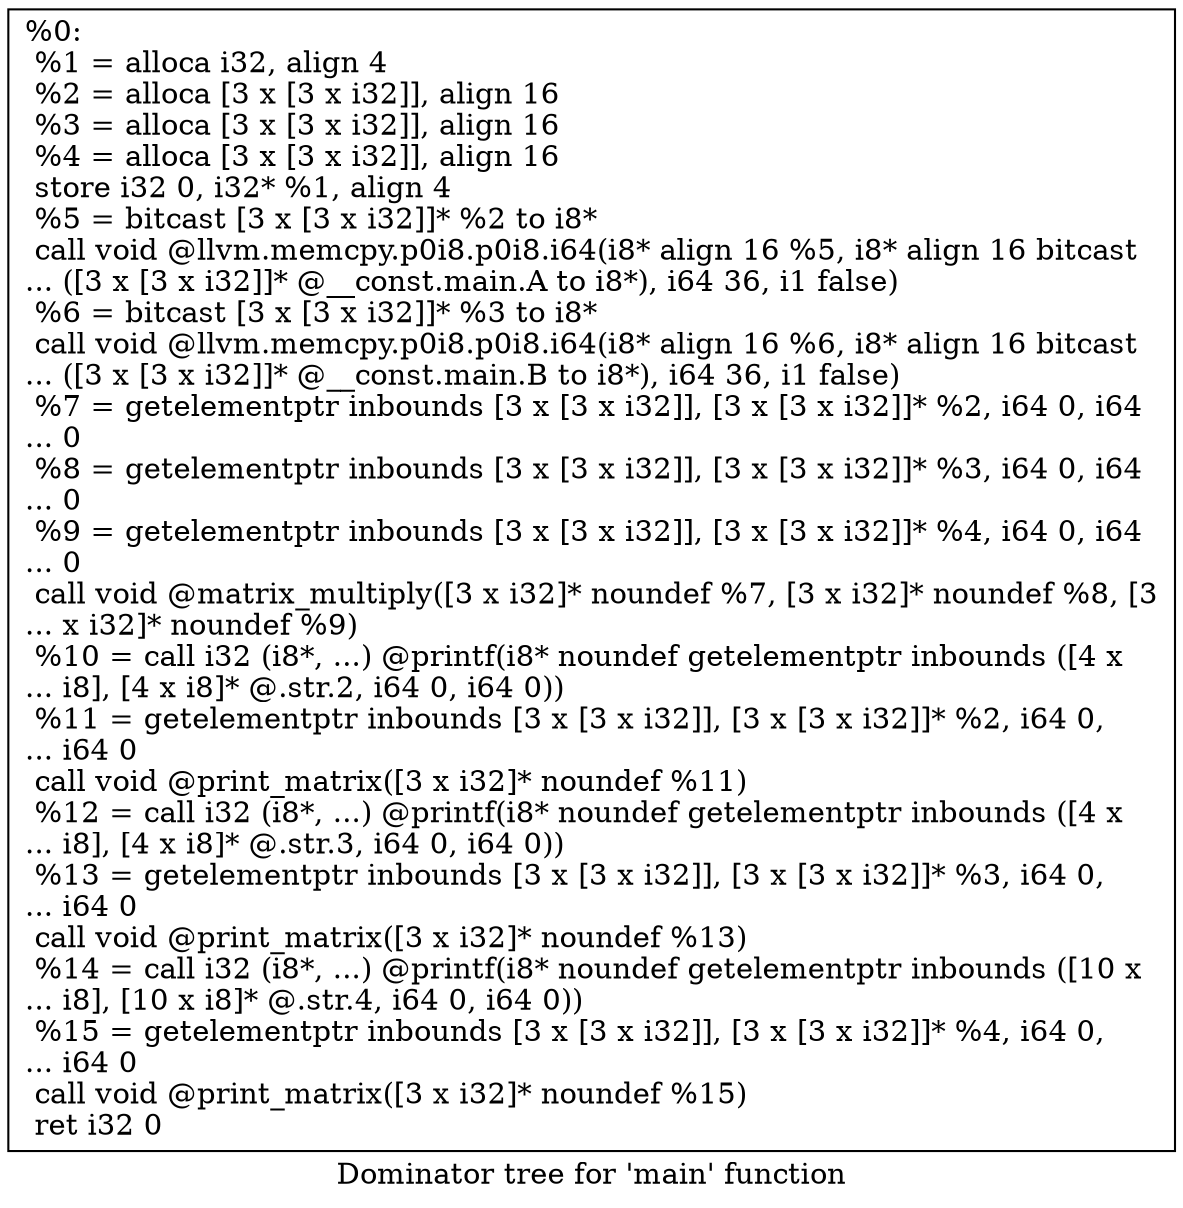 digraph "Dominator tree for 'main' function" {
	label="Dominator tree for 'main' function";

	Node0x55d00145c800 [shape=record,label="{%0:\l  %1 = alloca i32, align 4\l  %2 = alloca [3 x [3 x i32]], align 16\l  %3 = alloca [3 x [3 x i32]], align 16\l  %4 = alloca [3 x [3 x i32]], align 16\l  store i32 0, i32* %1, align 4\l  %5 = bitcast [3 x [3 x i32]]* %2 to i8*\l  call void @llvm.memcpy.p0i8.p0i8.i64(i8* align 16 %5, i8* align 16 bitcast\l... ([3 x [3 x i32]]* @__const.main.A to i8*), i64 36, i1 false)\l  %6 = bitcast [3 x [3 x i32]]* %3 to i8*\l  call void @llvm.memcpy.p0i8.p0i8.i64(i8* align 16 %6, i8* align 16 bitcast\l... ([3 x [3 x i32]]* @__const.main.B to i8*), i64 36, i1 false)\l  %7 = getelementptr inbounds [3 x [3 x i32]], [3 x [3 x i32]]* %2, i64 0, i64\l... 0\l  %8 = getelementptr inbounds [3 x [3 x i32]], [3 x [3 x i32]]* %3, i64 0, i64\l... 0\l  %9 = getelementptr inbounds [3 x [3 x i32]], [3 x [3 x i32]]* %4, i64 0, i64\l... 0\l  call void @matrix_multiply([3 x i32]* noundef %7, [3 x i32]* noundef %8, [3\l... x i32]* noundef %9)\l  %10 = call i32 (i8*, ...) @printf(i8* noundef getelementptr inbounds ([4 x\l... i8], [4 x i8]* @.str.2, i64 0, i64 0))\l  %11 = getelementptr inbounds [3 x [3 x i32]], [3 x [3 x i32]]* %2, i64 0,\l... i64 0\l  call void @print_matrix([3 x i32]* noundef %11)\l  %12 = call i32 (i8*, ...) @printf(i8* noundef getelementptr inbounds ([4 x\l... i8], [4 x i8]* @.str.3, i64 0, i64 0))\l  %13 = getelementptr inbounds [3 x [3 x i32]], [3 x [3 x i32]]* %3, i64 0,\l... i64 0\l  call void @print_matrix([3 x i32]* noundef %13)\l  %14 = call i32 (i8*, ...) @printf(i8* noundef getelementptr inbounds ([10 x\l... i8], [10 x i8]* @.str.4, i64 0, i64 0))\l  %15 = getelementptr inbounds [3 x [3 x i32]], [3 x [3 x i32]]* %4, i64 0,\l... i64 0\l  call void @print_matrix([3 x i32]* noundef %15)\l  ret i32 0\l}"];
}
